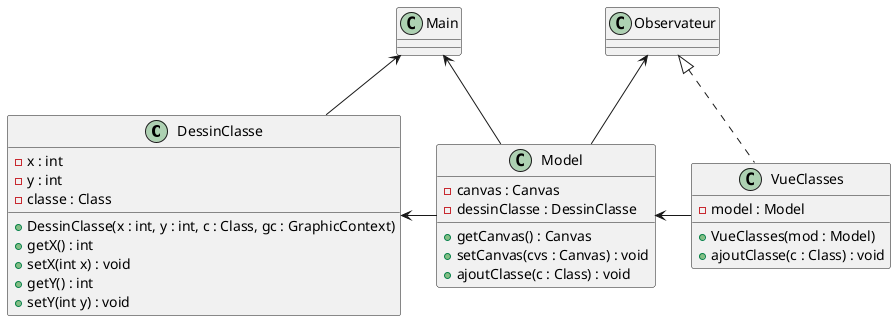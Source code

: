 @startuml
'https://plantuml.com/sequence-diagram

class DessinClasse{
- x : int
- y : int
- classe : Class
+ DessinClasse(x : int, y : int, c : Class, gc : GraphicContext)
+ getX() : int
+ setX(int x) : void
+ getY() : int
+ setY(int y) : void
}

class VueClasses{
- model : Model
+ VueClasses(mod : Model)
+ ajoutClasse(c : Class) : void
}

class Model{
- canvas : Canvas
- dessinClasse : DessinClasse
+ getCanvas() : Canvas
+ setCanvas(cvs : Canvas) : void
+ ajoutClasse(c : Class) : void
}

Observateur <-- Model
Observateur <|.. VueClasses
DessinClasse <- Model
Model <- VueClasses
Main <-- Model
Main <-- DessinClasse
@enduml